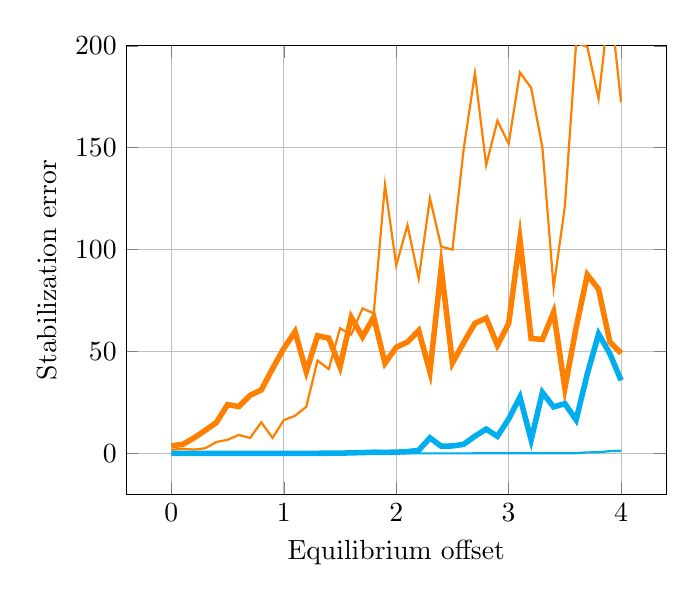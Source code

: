 % Recommended preamble:
\begin{tikzpicture}
\begin{axis}[xmajorgrids, ymajorgrids, xlabel={Equilibrium offset}, ylabel={Stabilization error}, legend pos={north west}, ymax={200}]
    \addplot+[no marks, color={orange}, thick]
        coordinates {
            (0.0,1.807)
            (0.1,2.228)
            (0.2,1.886)
            (0.3,2.502)
            (0.4,5.592)
            (0.5,6.7)
            (0.6,9.045)
            (0.7,7.552)
            (0.8,15.236)
            (0.9,7.604)
            (1.0,16.324)
            (1.1,18.458)
            (1.2,22.894)
            (1.3,45.568)
            (1.4,41.362)
            (1.5,61.352)
            (1.6,58.313)
            (1.7,71.149)
            (1.8,68.692)
            (1.9,131.788)
            (2.0,92.195)
            (2.1,111.998)
            (2.2,85.807)
            (2.3,125.186)
            (2.4,101.49)
            (2.5,99.98)
            (2.6,149.368)
            (2.7,186.497)
            (2.8,141.443)
            (2.9,163.221)
            (3.0,151.914)
            (3.1,186.942)
            (3.2,179.358)
            (3.3,150.166)
            (3.4,81.379)
            (3.5,121.255)
            (3.6,201.305)
            (3.7,199.468)
            (3.8,173.994)
            (3.9,222.891)
            (4.0,172.297)
        }
        ;
    \addplot+[no marks, very thick, color={orange}, line width={2}]
        coordinates {
            (0.0,3.757)
            (0.1,4.389)
            (0.2,7.536)
            (0.3,11.256)
            (0.4,15.129)
            (0.5,23.939)
            (0.6,22.979)
            (0.7,28.48)
            (0.8,31.118)
            (0.9,41.607)
            (1.0,51.469)
            (1.1,59.767)
            (1.2,40.086)
            (1.3,57.706)
            (1.4,56.546)
            (1.5,42.448)
            (1.6,66.725)
            (1.7,57.239)
            (1.8,66.824)
            (1.9,44.276)
            (2.0,52.053)
            (2.1,54.63)
            (2.2,60.247)
            (2.3,39.99)
            (2.4,91.075)
            (2.5,44.403)
            (2.6,54.375)
            (2.7,63.838)
            (2.8,66.383)
            (2.9,53.029)
            (3.0,63.691)
            (3.1,105.19)
            (3.2,56.341)
            (3.3,55.942)
            (3.4,69.295)
            (3.5,31.985)
            (3.6,61.681)
            (3.7,87.643)
            (3.8,80.513)
            (3.9,54.696)
            (4.0,49.151)
        }
        ;
    \addplot+[no marks, color={cyan}, thick]
        coordinates {
            (0.0,0.003)
            (0.1,0.003)
            (0.2,0.003)
            (0.3,0.003)
            (0.4,0.003)
            (0.5,0.003)
            (0.6,0.003)
            (0.7,0.003)
            (0.8,0.003)
            (0.9,0.004)
            (1.0,0.004)
            (1.1,0.004)
            (1.2,0.004)
            (1.3,0.005)
            (1.4,0.004)
            (1.5,0.004)
            (1.6,0.006)
            (1.7,0.006)
            (1.8,0.005)
            (1.9,0.006)
            (2.0,0.007)
            (2.1,0.007)
            (2.2,0.008)
            (2.3,0.008)
            (2.4,0.01)
            (2.5,0.008)
            (2.6,0.01)
            (2.7,0.014)
            (2.8,0.016)
            (2.9,0.014)
            (3.0,0.023)
            (3.1,0.037)
            (3.2,0.02)
            (3.3,0.063)
            (3.4,0.041)
            (3.5,0.051)
            (3.6,0.122)
            (3.7,0.484)
            (3.8,0.549)
            (3.9,1.104)
            (4.0,1.298)
        }
        ;
    \addplot+[no marks, very thick, color={cyan}, line width={2}]
        coordinates {
            (0.0,0.003)
            (0.1,0.003)
            (0.2,0.003)
            (0.3,0.003)
            (0.4,0.003)
            (0.5,0.003)
            (0.6,0.003)
            (0.7,0.003)
            (0.8,0.003)
            (0.9,0.004)
            (1.0,0.008)
            (1.1,0.012)
            (1.2,0.014)
            (1.3,0.052)
            (1.4,0.086)
            (1.5,0.103)
            (1.6,0.259)
            (1.7,0.379)
            (1.8,0.573)
            (1.9,0.495)
            (2.0,0.617)
            (2.1,0.842)
            (2.2,1.532)
            (2.3,7.63)
            (2.4,3.494)
            (2.5,3.648)
            (2.6,4.438)
            (2.7,8.449)
            (2.8,11.9)
            (2.9,8.383)
            (3.0,16.843)
            (3.1,27.621)
            (3.2,6.649)
            (3.3,29.893)
            (3.4,22.789)
            (3.5,24.404)
            (3.6,16.443)
            (3.7,39.115)
            (3.8,58.558)
            (3.9,48.944)
            (4.0,35.831)
        }
        ;
\end{axis}
\end{tikzpicture}
